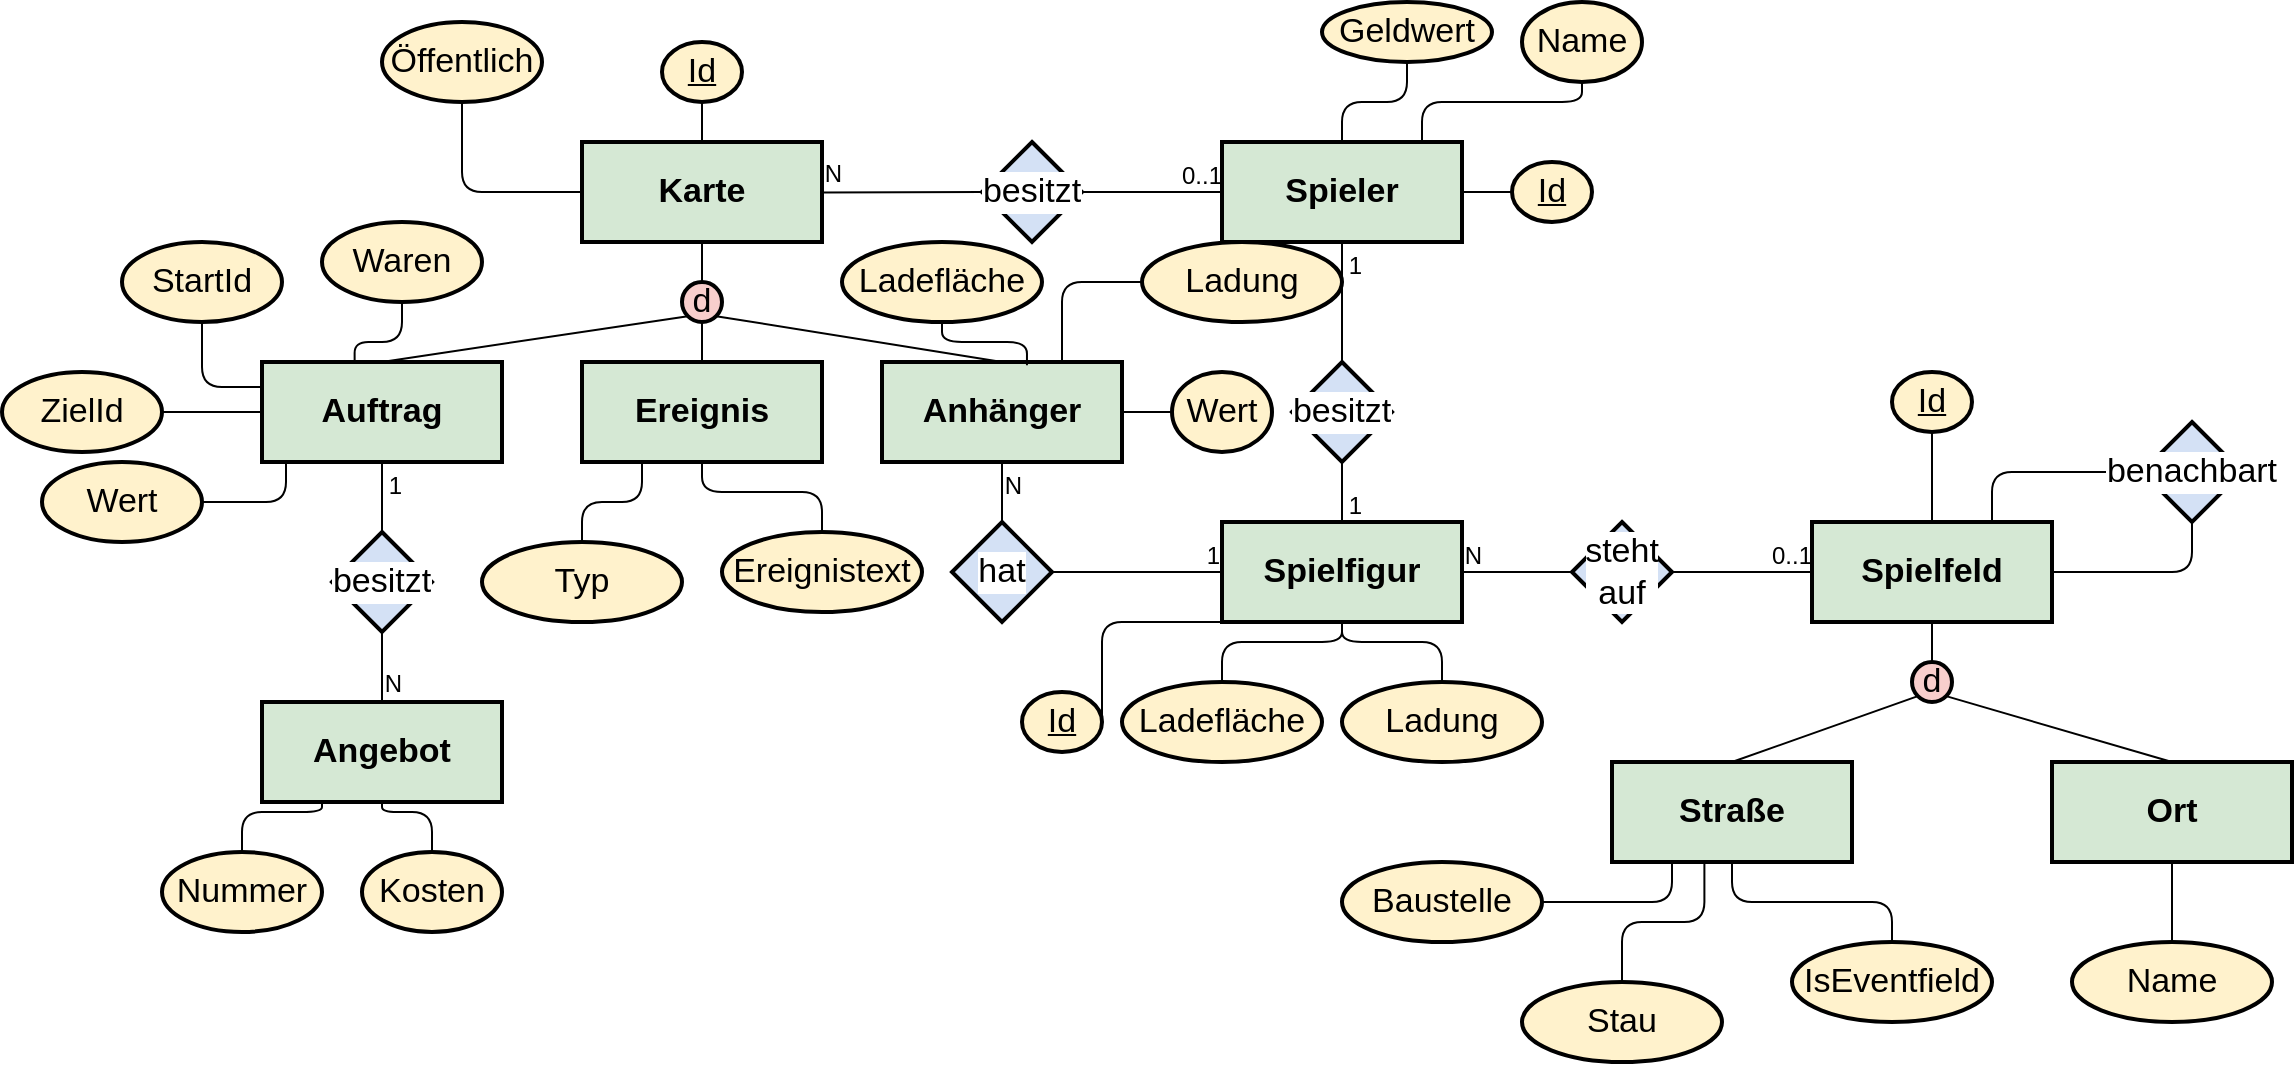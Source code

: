 <mxfile version="14.5.1" type="device"><diagram id="R2lEEEUBdFMjLlhIrx00" name="Page-1"><mxGraphModel dx="2035" dy="1785" grid="1" gridSize="10" guides="1" tooltips="1" connect="1" arrows="1" fold="1" page="1" pageScale="1" pageWidth="850" pageHeight="1100" math="0" shadow="0" extFonts="Permanent Marker^https://fonts.googleapis.com/css?family=Permanent+Marker"><root><mxCell id="0"/><mxCell id="1" parent="0"/><mxCell id="3nG2fHoWRPRrG7ZVxj2f-78" style="edgeStyle=orthogonalEdgeStyle;rounded=1;orthogonalLoop=1;jettySize=auto;html=1;entryX=0.5;entryY=1;entryDx=0;entryDy=0;endArrow=none;endFill=0;fontSize=17;" edge="1" parent="1" source="3nG2fHoWRPRrG7ZVxj2f-1" target="3nG2fHoWRPRrG7ZVxj2f-77"><mxGeometry relative="1" as="geometry"><Array as="points"><mxPoint x="340" y="20"/><mxPoint x="420" y="20"/></Array></mxGeometry></mxCell><mxCell id="3nG2fHoWRPRrG7ZVxj2f-1" value="Spieler" style="rounded=0;whiteSpace=wrap;html=1;strokeWidth=2;fontStyle=1;fontSize=17;fillColor=#D5E8D4;" vertex="1" parent="1"><mxGeometry x="240" y="40" width="120" height="50" as="geometry"/></mxCell><mxCell id="3nG2fHoWRPRrG7ZVxj2f-2" value="Auftrag" style="rounded=0;whiteSpace=wrap;html=1;strokeWidth=2;fontStyle=1;fontSize=17;fillColor=#D5E8D4;" vertex="1" parent="1"><mxGeometry x="-240" y="150" width="120" height="50" as="geometry"/></mxCell><mxCell id="3nG2fHoWRPRrG7ZVxj2f-3" value="Spielfigur" style="rounded=0;whiteSpace=wrap;html=1;strokeWidth=2;fontStyle=1;fontSize=17;fillColor=#D5E8D4;" vertex="1" parent="1"><mxGeometry x="240" y="230" width="120" height="50" as="geometry"/></mxCell><mxCell id="3nG2fHoWRPRrG7ZVxj2f-4" value="Angebot" style="rounded=0;whiteSpace=wrap;html=1;strokeWidth=2;fontStyle=1;fontSize=17;fillColor=#D5E8D4;" vertex="1" parent="1"><mxGeometry x="-240" y="320" width="120" height="50" as="geometry"/></mxCell><mxCell id="3nG2fHoWRPRrG7ZVxj2f-5" value="Ort" style="rounded=0;whiteSpace=wrap;html=1;strokeWidth=2;fontStyle=1;fontSize=17;fillColor=#D5E8D4;" vertex="1" parent="1"><mxGeometry x="655" y="350" width="120" height="50" as="geometry"/></mxCell><mxCell id="3nG2fHoWRPRrG7ZVxj2f-6" value="Spielfeld" style="rounded=0;whiteSpace=wrap;html=1;strokeWidth=2;fontStyle=1;fontSize=17;fillColor=#D5E8D4;" vertex="1" parent="1"><mxGeometry x="535" y="230" width="120" height="50" as="geometry"/></mxCell><mxCell id="3nG2fHoWRPRrG7ZVxj2f-9" value="Straße" style="rounded=0;whiteSpace=wrap;html=1;strokeWidth=2;fontStyle=1;fontSize=17;fillColor=#D5E8D4;" vertex="1" parent="1"><mxGeometry x="435" y="350" width="120" height="50" as="geometry"/></mxCell><mxCell id="3nG2fHoWRPRrG7ZVxj2f-112" style="edgeStyle=orthogonalEdgeStyle;rounded=1;orthogonalLoop=1;jettySize=auto;html=1;entryX=0;entryY=0.5;entryDx=0;entryDy=0;endArrow=none;endFill=0;fontSize=17;" edge="1" parent="1" source="3nG2fHoWRPRrG7ZVxj2f-10" target="3nG2fHoWRPRrG7ZVxj2f-111"><mxGeometry relative="1" as="geometry"/></mxCell><mxCell id="3nG2fHoWRPRrG7ZVxj2f-10" value="Anhänger" style="rounded=0;whiteSpace=wrap;html=1;strokeWidth=2;fontStyle=1;fontSize=17;fillColor=#D5E8D4;" vertex="1" parent="1"><mxGeometry x="70" y="150" width="120" height="50" as="geometry"/></mxCell><mxCell id="3nG2fHoWRPRrG7ZVxj2f-11" value="Karte" style="rounded=0;whiteSpace=wrap;html=1;strokeWidth=2;fontStyle=1;fontSize=17;fillColor=#D5E8D4;" vertex="1" parent="1"><mxGeometry x="-80" y="40" width="120" height="50" as="geometry"/></mxCell><mxCell id="3nG2fHoWRPRrG7ZVxj2f-12" value="Ereignis" style="rounded=0;whiteSpace=wrap;html=1;strokeWidth=2;fontStyle=1;fontSize=17;fillColor=#D5E8D4;" vertex="1" parent="1"><mxGeometry x="-80" y="150" width="120" height="50" as="geometry"/></mxCell><mxCell id="3nG2fHoWRPRrG7ZVxj2f-14" value="besitzt" style="rhombus;whiteSpace=wrap;html=1;strokeWidth=2;fontSize=17;labelBorderColor=none;sketch=0;labelBackgroundColor=#ffffff;fillColor=#D4E1F5;" vertex="1" parent="1"><mxGeometry x="120" y="40" width="50" height="50" as="geometry"/></mxCell><mxCell id="3nG2fHoWRPRrG7ZVxj2f-15" value="" style="endArrow=none;html=1;rounded=0;fontSize=17;entryX=1;entryY=0.5;entryDx=0;entryDy=0;exitX=0;exitY=0.5;exitDx=0;exitDy=0;" edge="1" parent="1" source="3nG2fHoWRPRrG7ZVxj2f-14"><mxGeometry relative="1" as="geometry"><mxPoint x="110" y="70" as="sourcePoint"/><mxPoint x="40" y="65.25" as="targetPoint"/></mxGeometry></mxCell><mxCell id="3nG2fHoWRPRrG7ZVxj2f-16" value="N" style="resizable=0;html=1;align=right;verticalAlign=bottom;" connectable="0" vertex="1" parent="3nG2fHoWRPRrG7ZVxj2f-15"><mxGeometry x="1" relative="1" as="geometry"><mxPoint x="10.1" y="-0.25" as="offset"/></mxGeometry></mxCell><mxCell id="3nG2fHoWRPRrG7ZVxj2f-18" value="d" style="ellipse;whiteSpace=wrap;html=1;labelBackgroundColor=none;sketch=0;strokeWidth=2;fontSize=17;fillColor=#F8CECC;" vertex="1" parent="1"><mxGeometry x="-30" y="110" width="20" height="20" as="geometry"/></mxCell><mxCell id="3nG2fHoWRPRrG7ZVxj2f-20" value="d" style="ellipse;whiteSpace=wrap;html=1;labelBackgroundColor=none;sketch=0;strokeWidth=2;fontSize=17;fillColor=#F8CECC;" vertex="1" parent="1"><mxGeometry x="585" y="300" width="20" height="20" as="geometry"/></mxCell><mxCell id="3nG2fHoWRPRrG7ZVxj2f-21" value="" style="endArrow=none;html=1;rounded=0;fontSize=17;entryX=0.5;entryY=1;entryDx=0;entryDy=0;exitX=0.5;exitY=0;exitDx=0;exitDy=0;" edge="1" parent="1" source="3nG2fHoWRPRrG7ZVxj2f-20" target="3nG2fHoWRPRrG7ZVxj2f-6"><mxGeometry relative="1" as="geometry"><mxPoint x="295" y="310" as="sourcePoint"/><mxPoint x="455" y="310" as="targetPoint"/></mxGeometry></mxCell><mxCell id="3nG2fHoWRPRrG7ZVxj2f-22" value="" style="endArrow=none;html=1;rounded=0;fontSize=17;entryX=0;entryY=1;entryDx=0;entryDy=0;" edge="1" parent="1" target="3nG2fHoWRPRrG7ZVxj2f-20"><mxGeometry relative="1" as="geometry"><mxPoint x="495" y="350" as="sourcePoint"/><mxPoint x="605" y="290" as="targetPoint"/></mxGeometry></mxCell><mxCell id="3nG2fHoWRPRrG7ZVxj2f-23" value="" style="endArrow=none;html=1;rounded=0;fontSize=17;entryX=1;entryY=1;entryDx=0;entryDy=0;exitX=0.5;exitY=0;exitDx=0;exitDy=0;" edge="1" parent="1" source="3nG2fHoWRPRrG7ZVxj2f-5" target="3nG2fHoWRPRrG7ZVxj2f-20"><mxGeometry relative="1" as="geometry"><mxPoint x="615" y="320" as="sourcePoint"/><mxPoint x="615" y="300" as="targetPoint"/></mxGeometry></mxCell><mxCell id="3nG2fHoWRPRrG7ZVxj2f-27" value="" style="endArrow=none;html=1;rounded=0;fontSize=17;entryX=0.5;entryY=1;entryDx=0;entryDy=0;exitX=0.5;exitY=0;exitDx=0;exitDy=0;" edge="1" parent="1" source="3nG2fHoWRPRrG7ZVxj2f-18" target="3nG2fHoWRPRrG7ZVxj2f-11"><mxGeometry relative="1" as="geometry"><mxPoint x="640" y="280" as="sourcePoint"/><mxPoint x="640" y="260" as="targetPoint"/></mxGeometry></mxCell><mxCell id="3nG2fHoWRPRrG7ZVxj2f-29" value="" style="endArrow=none;html=1;rounded=0;fontSize=17;entryX=0;entryY=1;entryDx=0;entryDy=0;exitX=0.5;exitY=0;exitDx=0;exitDy=0;" edge="1" parent="1" source="3nG2fHoWRPRrG7ZVxj2f-2" target="3nG2fHoWRPRrG7ZVxj2f-18"><mxGeometry relative="1" as="geometry"><mxPoint y="130" as="sourcePoint"/><mxPoint y="110" as="targetPoint"/></mxGeometry></mxCell><mxCell id="3nG2fHoWRPRrG7ZVxj2f-30" value="" style="endArrow=none;html=1;rounded=0;fontSize=17;exitX=0.5;exitY=0;exitDx=0;exitDy=0;entryX=0.5;entryY=1;entryDx=0;entryDy=0;" edge="1" parent="1" source="3nG2fHoWRPRrG7ZVxj2f-12" target="3nG2fHoWRPRrG7ZVxj2f-18"><mxGeometry relative="1" as="geometry"><mxPoint x="10" y="140" as="sourcePoint"/><mxPoint y="140" as="targetPoint"/></mxGeometry></mxCell><mxCell id="3nG2fHoWRPRrG7ZVxj2f-31" value="" style="endArrow=none;html=1;rounded=0;fontSize=17;entryX=1;entryY=1;entryDx=0;entryDy=0;exitX=0.5;exitY=0;exitDx=0;exitDy=0;" edge="1" parent="1" source="3nG2fHoWRPRrG7ZVxj2f-10" target="3nG2fHoWRPRrG7ZVxj2f-18"><mxGeometry relative="1" as="geometry"><mxPoint x="20" y="150" as="sourcePoint"/><mxPoint x="20" y="130" as="targetPoint"/></mxGeometry></mxCell><mxCell id="3nG2fHoWRPRrG7ZVxj2f-32" value="besitzt" style="rhombus;whiteSpace=wrap;html=1;strokeWidth=2;fontSize=17;labelBorderColor=none;sketch=0;labelBackgroundColor=#ffffff;fillColor=#D4E1F5;" vertex="1" parent="1"><mxGeometry x="-205" y="235" width="50" height="50" as="geometry"/></mxCell><mxCell id="3nG2fHoWRPRrG7ZVxj2f-33" value="" style="endArrow=none;html=1;rounded=0;fontSize=17;exitX=0.5;exitY=1;exitDx=0;exitDy=0;" edge="1" parent="1" source="3nG2fHoWRPRrG7ZVxj2f-32" target="3nG2fHoWRPRrG7ZVxj2f-4"><mxGeometry relative="1" as="geometry"><mxPoint x="-30" y="70" as="sourcePoint"/><mxPoint x="-110" y="70.25" as="targetPoint"/></mxGeometry></mxCell><mxCell id="3nG2fHoWRPRrG7ZVxj2f-34" value="N" style="resizable=0;html=1;align=right;verticalAlign=bottom;" connectable="0" vertex="1" parent="3nG2fHoWRPRrG7ZVxj2f-33"><mxGeometry x="1" relative="1" as="geometry"><mxPoint x="10.1" y="-0.25" as="offset"/></mxGeometry></mxCell><mxCell id="3nG2fHoWRPRrG7ZVxj2f-39" value="" style="endArrow=none;html=1;rounded=0;fontSize=17;exitX=0.5;exitY=0;exitDx=0;exitDy=0;entryX=0.5;entryY=1;entryDx=0;entryDy=0;" edge="1" parent="1" source="3nG2fHoWRPRrG7ZVxj2f-32" target="3nG2fHoWRPRrG7ZVxj2f-2"><mxGeometry relative="1" as="geometry"><mxPoint x="-140" y="255" as="sourcePoint"/><mxPoint x="-140" y="215" as="targetPoint"/></mxGeometry></mxCell><mxCell id="3nG2fHoWRPRrG7ZVxj2f-40" value="1" style="resizable=0;html=1;align=right;verticalAlign=bottom;" connectable="0" vertex="1" parent="3nG2fHoWRPRrG7ZVxj2f-39"><mxGeometry x="1" relative="1" as="geometry"><mxPoint x="10" y="20" as="offset"/></mxGeometry></mxCell><mxCell id="3nG2fHoWRPRrG7ZVxj2f-41" value="besitzt" style="rhombus;whiteSpace=wrap;html=1;strokeWidth=2;fontSize=17;labelBorderColor=none;sketch=0;labelBackgroundColor=#ffffff;fillColor=#D4E1F5;" vertex="1" parent="1"><mxGeometry x="275" y="150" width="50" height="50" as="geometry"/></mxCell><mxCell id="3nG2fHoWRPRrG7ZVxj2f-42" value="" style="endArrow=none;html=1;rounded=0;fontSize=17;entryX=0.5;entryY=1;entryDx=0;entryDy=0;" edge="1" parent="1" source="3nG2fHoWRPRrG7ZVxj2f-41" target="3nG2fHoWRPRrG7ZVxj2f-1"><mxGeometry relative="1" as="geometry"><mxPoint x="370" y="140" as="sourcePoint"/><mxPoint x="370" y="100" as="targetPoint"/></mxGeometry></mxCell><mxCell id="3nG2fHoWRPRrG7ZVxj2f-43" value="1" style="resizable=0;html=1;align=right;verticalAlign=bottom;" connectable="0" vertex="1" parent="3nG2fHoWRPRrG7ZVxj2f-42"><mxGeometry x="1" relative="1" as="geometry"><mxPoint x="10" y="20" as="offset"/></mxGeometry></mxCell><mxCell id="3nG2fHoWRPRrG7ZVxj2f-44" value="" style="endArrow=none;html=1;rounded=0;fontSize=17;entryX=0.5;entryY=0;entryDx=0;entryDy=0;exitX=0.5;exitY=1;exitDx=0;exitDy=0;" edge="1" parent="1" source="3nG2fHoWRPRrG7ZVxj2f-41" target="3nG2fHoWRPRrG7ZVxj2f-3"><mxGeometry relative="1" as="geometry"><mxPoint x="310" y="130" as="sourcePoint"/><mxPoint x="310" y="100" as="targetPoint"/></mxGeometry></mxCell><mxCell id="3nG2fHoWRPRrG7ZVxj2f-45" value="1" style="resizable=0;html=1;align=right;verticalAlign=bottom;" connectable="0" vertex="1" parent="3nG2fHoWRPRrG7ZVxj2f-44"><mxGeometry x="1" relative="1" as="geometry"><mxPoint x="10" as="offset"/></mxGeometry></mxCell><mxCell id="3nG2fHoWRPRrG7ZVxj2f-46" value="hat" style="rhombus;whiteSpace=wrap;html=1;strokeWidth=2;fontSize=17;labelBorderColor=none;sketch=0;labelBackgroundColor=#ffffff;fillColor=#D4E1F5;" vertex="1" parent="1"><mxGeometry x="105" y="230" width="50" height="50" as="geometry"/></mxCell><mxCell id="3nG2fHoWRPRrG7ZVxj2f-71" style="edgeStyle=orthogonalEdgeStyle;rounded=1;orthogonalLoop=1;jettySize=auto;html=1;entryX=0.604;entryY=0.033;entryDx=0;entryDy=0;endArrow=none;endFill=0;fontSize=17;entryPerimeter=0;" edge="1" parent="1" source="3nG2fHoWRPRrG7ZVxj2f-47" target="3nG2fHoWRPRrG7ZVxj2f-10"><mxGeometry relative="1" as="geometry"><Array as="points"><mxPoint x="100" y="140"/><mxPoint x="143" y="140"/></Array></mxGeometry></mxCell><mxCell id="3nG2fHoWRPRrG7ZVxj2f-47" value="Ladefläche" style="ellipse;whiteSpace=wrap;html=1;align=center;labelBackgroundColor=none;sketch=0;strokeWidth=2;fontSize=17;fillColor=#FFF2CC;" vertex="1" parent="1"><mxGeometry x="50" y="90" width="100" height="40" as="geometry"/></mxCell><mxCell id="3nG2fHoWRPRrG7ZVxj2f-49" style="edgeStyle=orthogonalEdgeStyle;rounded=1;orthogonalLoop=1;jettySize=auto;html=1;entryX=0.5;entryY=1;entryDx=0;entryDy=0;fontSize=17;endArrow=none;endFill=0;" edge="1" parent="1" source="3nG2fHoWRPRrG7ZVxj2f-48" target="3nG2fHoWRPRrG7ZVxj2f-3"><mxGeometry relative="1" as="geometry"/></mxCell><mxCell id="3nG2fHoWRPRrG7ZVxj2f-48" value="Ladefläche" style="ellipse;whiteSpace=wrap;html=1;align=center;labelBackgroundColor=none;sketch=0;strokeWidth=2;fontSize=17;fillColor=#FFF2CC;" vertex="1" parent="1"><mxGeometry x="190" y="310" width="100" height="40" as="geometry"/></mxCell><mxCell id="3nG2fHoWRPRrG7ZVxj2f-50" value="" style="endArrow=none;html=1;rounded=0;fontSize=17;entryX=0.5;entryY=1;entryDx=0;entryDy=0;exitX=0.5;exitY=0;exitDx=0;exitDy=0;" edge="1" parent="1" source="3nG2fHoWRPRrG7ZVxj2f-46" target="3nG2fHoWRPRrG7ZVxj2f-10"><mxGeometry relative="1" as="geometry"><mxPoint x="170" y="270.0" as="sourcePoint"/><mxPoint x="170" y="240" as="targetPoint"/></mxGeometry></mxCell><mxCell id="3nG2fHoWRPRrG7ZVxj2f-51" value="N" style="resizable=0;html=1;align=right;verticalAlign=bottom;" connectable="0" vertex="1" parent="3nG2fHoWRPRrG7ZVxj2f-50"><mxGeometry x="1" relative="1" as="geometry"><mxPoint x="10" y="20" as="offset"/></mxGeometry></mxCell><mxCell id="3nG2fHoWRPRrG7ZVxj2f-52" value="" style="endArrow=none;html=1;rounded=0;fontSize=17;entryX=0;entryY=0.5;entryDx=0;entryDy=0;exitX=1;exitY=0.5;exitDx=0;exitDy=0;" edge="1" parent="1" source="3nG2fHoWRPRrG7ZVxj2f-46" target="3nG2fHoWRPRrG7ZVxj2f-3"><mxGeometry relative="1" as="geometry"><mxPoint x="320" y="140.0" as="sourcePoint"/><mxPoint x="320" y="110" as="targetPoint"/></mxGeometry></mxCell><mxCell id="3nG2fHoWRPRrG7ZVxj2f-53" value="1" style="resizable=0;html=1;align=right;verticalAlign=bottom;" connectable="0" vertex="1" parent="3nG2fHoWRPRrG7ZVxj2f-52"><mxGeometry x="1" relative="1" as="geometry"><mxPoint x="-0.24" as="offset"/></mxGeometry></mxCell><mxCell id="3nG2fHoWRPRrG7ZVxj2f-55" style="edgeStyle=orthogonalEdgeStyle;rounded=1;orthogonalLoop=1;jettySize=auto;html=1;entryX=0.5;entryY=0;entryDx=0;entryDy=0;endArrow=none;endFill=0;fontSize=17;" edge="1" parent="1" source="3nG2fHoWRPRrG7ZVxj2f-54" target="3nG2fHoWRPRrG7ZVxj2f-6"><mxGeometry relative="1" as="geometry"/></mxCell><mxCell id="3nG2fHoWRPRrG7ZVxj2f-54" value="Id" style="ellipse;whiteSpace=wrap;html=1;align=center;fontStyle=4;labelBackgroundColor=none;sketch=0;strokeWidth=2;fontSize=17;fillColor=#FFF2CC;" vertex="1" parent="1"><mxGeometry x="575" y="155" width="40" height="30" as="geometry"/></mxCell><mxCell id="3nG2fHoWRPRrG7ZVxj2f-57" style="edgeStyle=orthogonalEdgeStyle;rounded=1;orthogonalLoop=1;jettySize=auto;html=1;entryX=0.5;entryY=1;entryDx=0;entryDy=0;endArrow=none;endFill=0;fontSize=17;" edge="1" parent="1" source="3nG2fHoWRPRrG7ZVxj2f-56" target="3nG2fHoWRPRrG7ZVxj2f-9"><mxGeometry relative="1" as="geometry"/></mxCell><mxCell id="3nG2fHoWRPRrG7ZVxj2f-56" value="IsEventfield" style="ellipse;whiteSpace=wrap;html=1;align=center;labelBackgroundColor=none;sketch=0;strokeWidth=2;fontSize=17;fillColor=#FFF2CC;" vertex="1" parent="1"><mxGeometry x="525" y="440" width="100" height="40" as="geometry"/></mxCell><mxCell id="3nG2fHoWRPRrG7ZVxj2f-59" style="edgeStyle=orthogonalEdgeStyle;rounded=1;orthogonalLoop=1;jettySize=auto;html=1;entryX=0.5;entryY=1;entryDx=0;entryDy=0;endArrow=none;endFill=0;fontSize=17;" edge="1" parent="1" source="3nG2fHoWRPRrG7ZVxj2f-58" target="3nG2fHoWRPRrG7ZVxj2f-5"><mxGeometry relative="1" as="geometry"/></mxCell><mxCell id="3nG2fHoWRPRrG7ZVxj2f-58" value="Name" style="ellipse;whiteSpace=wrap;html=1;align=center;labelBackgroundColor=none;sketch=0;strokeWidth=2;fontSize=17;fillColor=#FFF2CC;" vertex="1" parent="1"><mxGeometry x="665" y="440" width="100" height="40" as="geometry"/></mxCell><mxCell id="3nG2fHoWRPRrG7ZVxj2f-60" value="steht&lt;br&gt;auf" style="rhombus;whiteSpace=wrap;html=1;strokeWidth=2;fontSize=17;labelBorderColor=none;sketch=0;labelBackgroundColor=#ffffff;fillColor=#D4E1F5;" vertex="1" parent="1"><mxGeometry x="415" y="230" width="50" height="50" as="geometry"/></mxCell><mxCell id="3nG2fHoWRPRrG7ZVxj2f-61" value="" style="endArrow=none;html=1;rounded=0;fontSize=17;entryX=0;entryY=0.5;entryDx=0;entryDy=0;exitX=1;exitY=0.5;exitDx=0;exitDy=0;" edge="1" parent="1" source="3nG2fHoWRPRrG7ZVxj2f-60" target="3nG2fHoWRPRrG7ZVxj2f-6"><mxGeometry relative="1" as="geometry"><mxPoint x="325" y="240" as="sourcePoint"/><mxPoint x="325" y="180" as="targetPoint"/></mxGeometry></mxCell><mxCell id="3nG2fHoWRPRrG7ZVxj2f-62" value="0..1" style="resizable=0;html=1;align=right;verticalAlign=bottom;" connectable="0" vertex="1" parent="3nG2fHoWRPRrG7ZVxj2f-61"><mxGeometry x="1" relative="1" as="geometry"><mxPoint as="offset"/></mxGeometry></mxCell><mxCell id="3nG2fHoWRPRrG7ZVxj2f-63" value="" style="endArrow=none;html=1;rounded=0;fontSize=17;entryX=1;entryY=0.5;entryDx=0;entryDy=0;exitX=0;exitY=0.5;exitDx=0;exitDy=0;" edge="1" parent="1" source="3nG2fHoWRPRrG7ZVxj2f-60" target="3nG2fHoWRPRrG7ZVxj2f-3"><mxGeometry relative="1" as="geometry"><mxPoint x="320" y="170" as="sourcePoint"/><mxPoint x="320" y="110" as="targetPoint"/></mxGeometry></mxCell><mxCell id="3nG2fHoWRPRrG7ZVxj2f-64" value="N" style="resizable=0;html=1;align=right;verticalAlign=bottom;" connectable="0" vertex="1" parent="3nG2fHoWRPRrG7ZVxj2f-63"><mxGeometry x="1" relative="1" as="geometry"><mxPoint x="10" as="offset"/></mxGeometry></mxCell><mxCell id="3nG2fHoWRPRrG7ZVxj2f-66" style="edgeStyle=orthogonalEdgeStyle;rounded=1;orthogonalLoop=1;jettySize=auto;html=1;entryX=1;entryY=0.5;entryDx=0;entryDy=0;endArrow=none;endFill=0;fontSize=17;" edge="1" parent="1" source="3nG2fHoWRPRrG7ZVxj2f-65" target="3nG2fHoWRPRrG7ZVxj2f-1"><mxGeometry relative="1" as="geometry"/></mxCell><mxCell id="3nG2fHoWRPRrG7ZVxj2f-65" value="Id" style="ellipse;whiteSpace=wrap;html=1;align=center;fontStyle=4;labelBackgroundColor=none;sketch=0;strokeWidth=2;fontSize=17;fillColor=#FFF2CC;" vertex="1" parent="1"><mxGeometry x="385" y="50" width="40" height="30" as="geometry"/></mxCell><mxCell id="3nG2fHoWRPRrG7ZVxj2f-68" style="edgeStyle=orthogonalEdgeStyle;rounded=1;orthogonalLoop=1;jettySize=auto;html=1;entryX=0;entryY=1;entryDx=0;entryDy=0;endArrow=none;endFill=0;fontSize=17;" edge="1" parent="1" source="3nG2fHoWRPRrG7ZVxj2f-67" target="3nG2fHoWRPRrG7ZVxj2f-3"><mxGeometry relative="1" as="geometry"><Array as="points"><mxPoint x="180" y="280"/></Array></mxGeometry></mxCell><mxCell id="3nG2fHoWRPRrG7ZVxj2f-67" value="Id" style="ellipse;whiteSpace=wrap;html=1;align=center;fontStyle=4;labelBackgroundColor=none;sketch=0;strokeWidth=2;fontSize=17;fillColor=#FFF2CC;" vertex="1" parent="1"><mxGeometry x="140" y="315" width="40" height="30" as="geometry"/></mxCell><mxCell id="3nG2fHoWRPRrG7ZVxj2f-73" style="edgeStyle=orthogonalEdgeStyle;rounded=1;orthogonalLoop=1;jettySize=auto;html=1;entryX=0.5;entryY=0;entryDx=0;entryDy=0;endArrow=none;endFill=0;fontSize=17;" edge="1" parent="1" source="3nG2fHoWRPRrG7ZVxj2f-72" target="3nG2fHoWRPRrG7ZVxj2f-11"><mxGeometry relative="1" as="geometry"/></mxCell><mxCell id="3nG2fHoWRPRrG7ZVxj2f-72" value="Id" style="ellipse;whiteSpace=wrap;html=1;align=center;fontStyle=4;labelBackgroundColor=none;sketch=0;strokeWidth=2;fontSize=17;fillColor=#FFF2CC;" vertex="1" parent="1"><mxGeometry x="-40" y="-10" width="40" height="30" as="geometry"/></mxCell><mxCell id="3nG2fHoWRPRrG7ZVxj2f-76" style="edgeStyle=orthogonalEdgeStyle;rounded=1;orthogonalLoop=1;jettySize=auto;html=1;entryX=0.5;entryY=1;entryDx=0;entryDy=0;endArrow=none;endFill=0;fontSize=17;" edge="1" parent="1" source="3nG2fHoWRPRrG7ZVxj2f-75" target="3nG2fHoWRPRrG7ZVxj2f-12"><mxGeometry relative="1" as="geometry"/></mxCell><mxCell id="3nG2fHoWRPRrG7ZVxj2f-75" value="Ereignistext" style="ellipse;whiteSpace=wrap;html=1;align=center;labelBackgroundColor=none;sketch=0;strokeWidth=2;fontSize=17;fillColor=#FFF2CC;" vertex="1" parent="1"><mxGeometry x="-10" y="235" width="100" height="40" as="geometry"/></mxCell><mxCell id="3nG2fHoWRPRrG7ZVxj2f-77" value="Name" style="ellipse;whiteSpace=wrap;html=1;align=center;labelBackgroundColor=none;sketch=0;strokeWidth=2;fontSize=17;fillColor=#FFF2CC;" vertex="1" parent="1"><mxGeometry x="390" y="-30" width="60" height="40" as="geometry"/></mxCell><mxCell id="3nG2fHoWRPRrG7ZVxj2f-80" style="edgeStyle=orthogonalEdgeStyle;rounded=1;orthogonalLoop=1;jettySize=auto;html=1;endArrow=none;endFill=0;fontSize=17;" edge="1" parent="1" source="3nG2fHoWRPRrG7ZVxj2f-79" target="3nG2fHoWRPRrG7ZVxj2f-1"><mxGeometry relative="1" as="geometry"/></mxCell><mxCell id="3nG2fHoWRPRrG7ZVxj2f-79" value="Geldwert" style="ellipse;whiteSpace=wrap;html=1;align=center;labelBackgroundColor=none;sketch=0;strokeWidth=2;fontSize=17;fillColor=#FFF2CC;" vertex="1" parent="1"><mxGeometry x="290" y="-30" width="85" height="30" as="geometry"/></mxCell><mxCell id="3nG2fHoWRPRrG7ZVxj2f-81" value="" style="endArrow=none;html=1;rounded=0;fontSize=17;entryX=0;entryY=0.5;entryDx=0;entryDy=0;exitX=1;exitY=0.5;exitDx=0;exitDy=0;" edge="1" parent="1" source="3nG2fHoWRPRrG7ZVxj2f-14" target="3nG2fHoWRPRrG7ZVxj2f-1"><mxGeometry relative="1" as="geometry"><mxPoint x="155.0" y="10" as="sourcePoint"/><mxPoint x="225.0" y="10" as="targetPoint"/></mxGeometry></mxCell><mxCell id="3nG2fHoWRPRrG7ZVxj2f-82" value="0..1" style="resizable=0;html=1;align=right;verticalAlign=bottom;" connectable="0" vertex="1" parent="3nG2fHoWRPRrG7ZVxj2f-81"><mxGeometry x="1" relative="1" as="geometry"><mxPoint as="offset"/></mxGeometry></mxCell><mxCell id="3nG2fHoWRPRrG7ZVxj2f-84" style="edgeStyle=orthogonalEdgeStyle;rounded=1;orthogonalLoop=1;jettySize=auto;html=1;entryX=1;entryY=0.5;entryDx=0;entryDy=0;endArrow=none;endFill=0;fontSize=17;exitX=0.5;exitY=1;exitDx=0;exitDy=0;" edge="1" parent="1" source="3nG2fHoWRPRrG7ZVxj2f-103" target="3nG2fHoWRPRrG7ZVxj2f-6"><mxGeometry relative="1" as="geometry"/></mxCell><mxCell id="3nG2fHoWRPRrG7ZVxj2f-88" style="edgeStyle=orthogonalEdgeStyle;rounded=1;orthogonalLoop=1;jettySize=auto;html=1;entryX=0.25;entryY=1;entryDx=0;entryDy=0;endArrow=none;endFill=0;fontSize=17;" edge="1" parent="1" source="3nG2fHoWRPRrG7ZVxj2f-85" target="3nG2fHoWRPRrG7ZVxj2f-4"><mxGeometry relative="1" as="geometry"/></mxCell><mxCell id="3nG2fHoWRPRrG7ZVxj2f-85" value="Nummer" style="ellipse;whiteSpace=wrap;html=1;align=center;labelBackgroundColor=none;sketch=0;strokeWidth=2;fontSize=17;fillColor=#FFF2CC;" vertex="1" parent="1"><mxGeometry x="-290" y="395" width="80" height="40" as="geometry"/></mxCell><mxCell id="3nG2fHoWRPRrG7ZVxj2f-87" style="edgeStyle=orthogonalEdgeStyle;rounded=1;orthogonalLoop=1;jettySize=auto;html=1;endArrow=none;endFill=0;fontSize=17;" edge="1" parent="1" source="3nG2fHoWRPRrG7ZVxj2f-86" target="3nG2fHoWRPRrG7ZVxj2f-4"><mxGeometry relative="1" as="geometry"/></mxCell><mxCell id="3nG2fHoWRPRrG7ZVxj2f-86" value="Kosten" style="ellipse;whiteSpace=wrap;html=1;align=center;labelBackgroundColor=none;sketch=0;strokeWidth=2;fontSize=17;fillColor=#FFF2CC;" vertex="1" parent="1"><mxGeometry x="-190" y="395" width="70" height="40" as="geometry"/></mxCell><mxCell id="3nG2fHoWRPRrG7ZVxj2f-94" style="edgeStyle=orthogonalEdgeStyle;rounded=1;orthogonalLoop=1;jettySize=auto;html=1;entryX=0;entryY=0.25;entryDx=0;entryDy=0;endArrow=none;endFill=0;fontSize=17;" edge="1" parent="1" source="3nG2fHoWRPRrG7ZVxj2f-89" target="3nG2fHoWRPRrG7ZVxj2f-2"><mxGeometry relative="1" as="geometry"/></mxCell><mxCell id="3nG2fHoWRPRrG7ZVxj2f-89" value="StartId" style="ellipse;whiteSpace=wrap;html=1;align=center;labelBackgroundColor=none;sketch=0;strokeWidth=2;fontSize=17;fillColor=#FFF2CC;" vertex="1" parent="1"><mxGeometry x="-310" y="90" width="80" height="40" as="geometry"/></mxCell><mxCell id="3nG2fHoWRPRrG7ZVxj2f-95" style="edgeStyle=orthogonalEdgeStyle;rounded=1;orthogonalLoop=1;jettySize=auto;html=1;entryX=0;entryY=0.5;entryDx=0;entryDy=0;endArrow=none;endFill=0;fontSize=17;" edge="1" parent="1" source="3nG2fHoWRPRrG7ZVxj2f-90" target="3nG2fHoWRPRrG7ZVxj2f-2"><mxGeometry relative="1" as="geometry"/></mxCell><mxCell id="3nG2fHoWRPRrG7ZVxj2f-90" value="ZielId" style="ellipse;whiteSpace=wrap;html=1;align=center;labelBackgroundColor=none;sketch=0;strokeWidth=2;fontSize=17;fillColor=#FFF2CC;" vertex="1" parent="1"><mxGeometry x="-370" y="155" width="80" height="40" as="geometry"/></mxCell><mxCell id="3nG2fHoWRPRrG7ZVxj2f-96" style="edgeStyle=orthogonalEdgeStyle;rounded=1;orthogonalLoop=1;jettySize=auto;html=1;entryX=0.1;entryY=0.98;entryDx=0;entryDy=0;entryPerimeter=0;endArrow=none;endFill=0;fontSize=17;" edge="1" parent="1" source="3nG2fHoWRPRrG7ZVxj2f-91" target="3nG2fHoWRPRrG7ZVxj2f-2"><mxGeometry relative="1" as="geometry"/></mxCell><mxCell id="3nG2fHoWRPRrG7ZVxj2f-91" value="Wert" style="ellipse;whiteSpace=wrap;html=1;align=center;labelBackgroundColor=none;sketch=0;strokeWidth=2;fontSize=17;fillColor=#FFF2CC;" vertex="1" parent="1"><mxGeometry x="-350" y="200" width="80" height="40" as="geometry"/></mxCell><mxCell id="3nG2fHoWRPRrG7ZVxj2f-93" style="edgeStyle=orthogonalEdgeStyle;rounded=1;orthogonalLoop=1;jettySize=auto;html=1;entryX=0.386;entryY=0.018;entryDx=0;entryDy=0;entryPerimeter=0;endArrow=none;endFill=0;fontSize=17;" edge="1" parent="1" source="3nG2fHoWRPRrG7ZVxj2f-92" target="3nG2fHoWRPRrG7ZVxj2f-2"><mxGeometry relative="1" as="geometry"/></mxCell><mxCell id="3nG2fHoWRPRrG7ZVxj2f-92" value="Waren" style="ellipse;whiteSpace=wrap;html=1;align=center;labelBackgroundColor=none;sketch=0;strokeWidth=2;fontSize=17;fillColor=#FFF2CC;" vertex="1" parent="1"><mxGeometry x="-210" y="80" width="80" height="40" as="geometry"/></mxCell><mxCell id="3nG2fHoWRPRrG7ZVxj2f-98" style="edgeStyle=orthogonalEdgeStyle;rounded=1;orthogonalLoop=1;jettySize=auto;html=1;entryX=0.25;entryY=1;entryDx=0;entryDy=0;endArrow=none;endFill=0;fontSize=17;" edge="1" parent="1" source="3nG2fHoWRPRrG7ZVxj2f-97" target="3nG2fHoWRPRrG7ZVxj2f-9"><mxGeometry relative="1" as="geometry"/></mxCell><mxCell id="3nG2fHoWRPRrG7ZVxj2f-97" value="Baustelle" style="ellipse;whiteSpace=wrap;html=1;align=center;labelBackgroundColor=none;sketch=0;strokeWidth=2;fontSize=17;fillColor=#FFF2CC;" vertex="1" parent="1"><mxGeometry x="300" y="400" width="100" height="40" as="geometry"/></mxCell><mxCell id="3nG2fHoWRPRrG7ZVxj2f-100" style="edgeStyle=orthogonalEdgeStyle;rounded=1;orthogonalLoop=1;jettySize=auto;html=1;entryX=0.385;entryY=1.004;entryDx=0;entryDy=0;entryPerimeter=0;endArrow=none;endFill=0;fontSize=17;" edge="1" parent="1" source="3nG2fHoWRPRrG7ZVxj2f-99" target="3nG2fHoWRPRrG7ZVxj2f-9"><mxGeometry relative="1" as="geometry"><mxPoint x="490" y="500" as="sourcePoint"/></mxGeometry></mxCell><mxCell id="3nG2fHoWRPRrG7ZVxj2f-99" value="Stau" style="ellipse;whiteSpace=wrap;html=1;align=center;labelBackgroundColor=none;sketch=0;strokeWidth=2;fontSize=17;fillColor=#FFF2CC;" vertex="1" parent="1"><mxGeometry x="390" y="460" width="100" height="40" as="geometry"/></mxCell><mxCell id="3nG2fHoWRPRrG7ZVxj2f-102" style="edgeStyle=orthogonalEdgeStyle;rounded=1;orthogonalLoop=1;jettySize=auto;html=1;entryX=0.25;entryY=1;entryDx=0;entryDy=0;endArrow=none;endFill=0;fontSize=17;" edge="1" parent="1" source="3nG2fHoWRPRrG7ZVxj2f-101" target="3nG2fHoWRPRrG7ZVxj2f-12"><mxGeometry relative="1" as="geometry"/></mxCell><mxCell id="3nG2fHoWRPRrG7ZVxj2f-101" value="Typ" style="ellipse;whiteSpace=wrap;html=1;align=center;labelBackgroundColor=none;sketch=0;strokeWidth=2;fontSize=17;fillColor=#FFF2CC;" vertex="1" parent="1"><mxGeometry x="-130" y="240" width="100" height="40" as="geometry"/></mxCell><mxCell id="3nG2fHoWRPRrG7ZVxj2f-104" style="edgeStyle=orthogonalEdgeStyle;rounded=1;orthogonalLoop=1;jettySize=auto;html=1;entryX=0.75;entryY=0;entryDx=0;entryDy=0;endArrow=none;endFill=0;fontSize=17;" edge="1" parent="1" source="3nG2fHoWRPRrG7ZVxj2f-103" target="3nG2fHoWRPRrG7ZVxj2f-6"><mxGeometry relative="1" as="geometry"/></mxCell><mxCell id="3nG2fHoWRPRrG7ZVxj2f-103" value="benachbart" style="rhombus;whiteSpace=wrap;html=1;strokeWidth=2;fontSize=17;labelBorderColor=none;sketch=0;labelBackgroundColor=#ffffff;fillColor=#D4E1F5;" vertex="1" parent="1"><mxGeometry x="700" y="180" width="50" height="50" as="geometry"/></mxCell><mxCell id="3nG2fHoWRPRrG7ZVxj2f-106" style="edgeStyle=orthogonalEdgeStyle;rounded=1;orthogonalLoop=1;jettySize=auto;html=1;endArrow=none;endFill=0;fontSize=17;" edge="1" parent="1" source="3nG2fHoWRPRrG7ZVxj2f-105" target="3nG2fHoWRPRrG7ZVxj2f-3"><mxGeometry relative="1" as="geometry"/></mxCell><mxCell id="3nG2fHoWRPRrG7ZVxj2f-105" value="Ladung" style="ellipse;whiteSpace=wrap;html=1;align=center;labelBackgroundColor=none;sketch=0;strokeWidth=2;fontSize=17;fillColor=#FFF2CC;" vertex="1" parent="1"><mxGeometry x="300" y="310" width="100" height="40" as="geometry"/></mxCell><mxCell id="3nG2fHoWRPRrG7ZVxj2f-108" style="edgeStyle=orthogonalEdgeStyle;rounded=1;orthogonalLoop=1;jettySize=auto;html=1;entryX=0.75;entryY=0;entryDx=0;entryDy=0;endArrow=none;endFill=0;fontSize=17;" edge="1" parent="1" source="3nG2fHoWRPRrG7ZVxj2f-107" target="3nG2fHoWRPRrG7ZVxj2f-10"><mxGeometry relative="1" as="geometry"/></mxCell><mxCell id="3nG2fHoWRPRrG7ZVxj2f-107" value="Ladung" style="ellipse;whiteSpace=wrap;html=1;align=center;labelBackgroundColor=none;sketch=0;strokeWidth=2;fontSize=17;fillColor=#FFF2CC;" vertex="1" parent="1"><mxGeometry x="200" y="90" width="100" height="40" as="geometry"/></mxCell><mxCell id="3nG2fHoWRPRrG7ZVxj2f-110" style="edgeStyle=orthogonalEdgeStyle;rounded=1;orthogonalLoop=1;jettySize=auto;html=1;entryX=0;entryY=0.5;entryDx=0;entryDy=0;endArrow=none;endFill=0;fontSize=17;" edge="1" parent="1" source="3nG2fHoWRPRrG7ZVxj2f-109" target="3nG2fHoWRPRrG7ZVxj2f-11"><mxGeometry relative="1" as="geometry"><Array as="points"><mxPoint x="-140" y="65"/></Array></mxGeometry></mxCell><mxCell id="3nG2fHoWRPRrG7ZVxj2f-109" value="Öffentlich" style="ellipse;whiteSpace=wrap;html=1;align=center;labelBackgroundColor=none;sketch=0;strokeWidth=2;fontSize=17;fillColor=#FFF2CC;" vertex="1" parent="1"><mxGeometry x="-180" y="-20" width="80" height="40" as="geometry"/></mxCell><mxCell id="3nG2fHoWRPRrG7ZVxj2f-111" value="Wert" style="ellipse;whiteSpace=wrap;html=1;align=center;labelBackgroundColor=none;sketch=0;strokeWidth=2;fontSize=17;fillColor=#FFF2CC;" vertex="1" parent="1"><mxGeometry x="215" y="155" width="50" height="40" as="geometry"/></mxCell></root></mxGraphModel></diagram></mxfile>